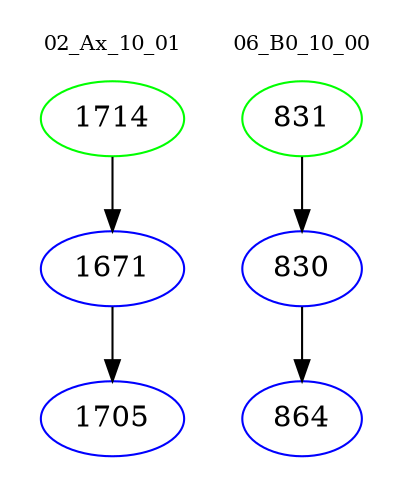digraph{
subgraph cluster_0 {
color = white
label = "02_Ax_10_01";
fontsize=10;
T0_1714 [label="1714", color="green"]
T0_1714 -> T0_1671 [color="black"]
T0_1671 [label="1671", color="blue"]
T0_1671 -> T0_1705 [color="black"]
T0_1705 [label="1705", color="blue"]
}
subgraph cluster_1 {
color = white
label = "06_B0_10_00";
fontsize=10;
T1_831 [label="831", color="green"]
T1_831 -> T1_830 [color="black"]
T1_830 [label="830", color="blue"]
T1_830 -> T1_864 [color="black"]
T1_864 [label="864", color="blue"]
}
}
